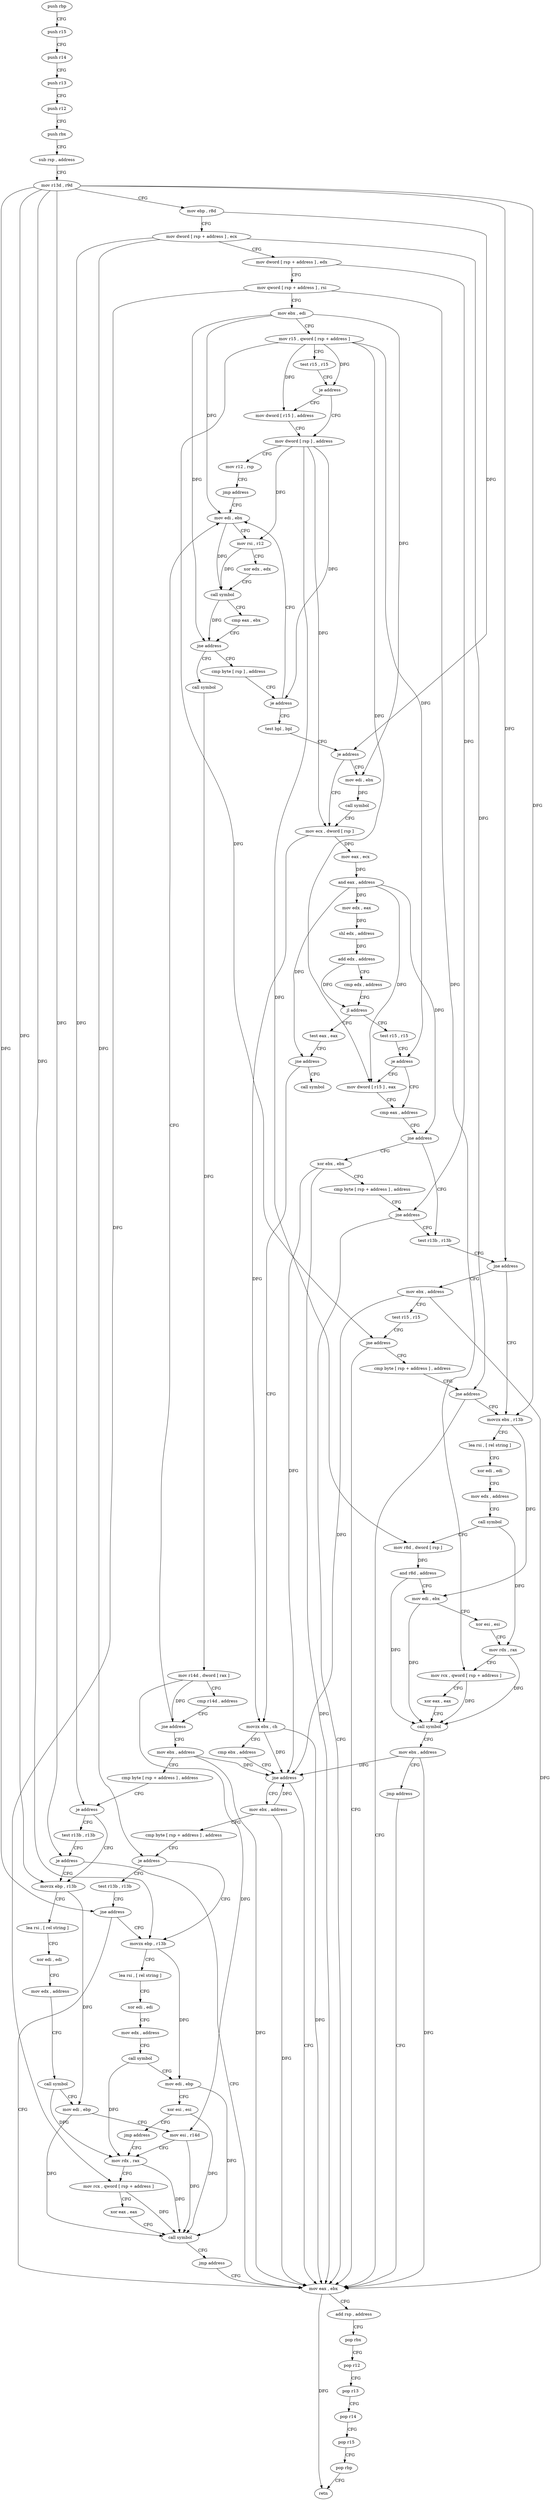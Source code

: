 digraph "func" {
"259680" [label = "push rbp" ]
"259681" [label = "push r15" ]
"259683" [label = "push r14" ]
"259685" [label = "push r13" ]
"259687" [label = "push r12" ]
"259689" [label = "push rbx" ]
"259690" [label = "sub rsp , address" ]
"259694" [label = "mov r13d , r9d" ]
"259697" [label = "mov ebp , r8d" ]
"259700" [label = "mov dword [ rsp + address ] , ecx" ]
"259704" [label = "mov dword [ rsp + address ] , edx" ]
"259708" [label = "mov qword [ rsp + address ] , rsi" ]
"259713" [label = "mov ebx , edi" ]
"259715" [label = "mov r15 , qword [ rsp + address ]" ]
"259720" [label = "test r15 , r15" ]
"259723" [label = "je address" ]
"259732" [label = "mov dword [ rsp ] , address" ]
"259725" [label = "mov dword [ r15 ] , address" ]
"259739" [label = "mov r12 , rsp" ]
"259742" [label = "jmp address" ]
"259762" [label = "mov edi , ebx" ]
"259764" [label = "mov rsi , r12" ]
"259767" [label = "xor edx , edx" ]
"259769" [label = "call symbol" ]
"259774" [label = "cmp eax , ebx" ]
"259776" [label = "jne address" ]
"259744" [label = "call symbol" ]
"259778" [label = "cmp byte [ rsp ] , address" ]
"259749" [label = "mov r14d , dword [ rax ]" ]
"259752" [label = "cmp r14d , address" ]
"259756" [label = "jne address" ]
"259940" [label = "mov ebx , address" ]
"259782" [label = "je address" ]
"259784" [label = "test bpl , bpl" ]
"259945" [label = "cmp byte [ rsp + address ] , address" ]
"259950" [label = "je address" ]
"259957" [label = "movzx ebp , r13b" ]
"259952" [label = "test r13b , r13b" ]
"259787" [label = "je address" ]
"259796" [label = "mov ecx , dword [ rsp ]" ]
"259789" [label = "mov edi , ebx" ]
"259961" [label = "lea rsi , [ rel string ]" ]
"259968" [label = "xor edi , edi" ]
"259970" [label = "mov edx , address" ]
"259975" [label = "call symbol" ]
"259980" [label = "mov edi , ebp" ]
"259982" [label = "mov esi , r14d" ]
"259985" [label = "mov rdx , rax" ]
"259955" [label = "je address" ]
"260031" [label = "mov eax , ebx" ]
"259799" [label = "mov eax , ecx" ]
"259801" [label = "and eax , address" ]
"259804" [label = "mov edx , eax" ]
"259806" [label = "shl edx , address" ]
"259809" [label = "add edx , address" ]
"259815" [label = "cmp edx , address" ]
"259821" [label = "jl address" ]
"260002" [label = "test eax , eax" ]
"259827" [label = "test r15 , r15" ]
"259791" [label = "call symbol" ]
"260033" [label = "add rsp , address" ]
"260037" [label = "pop rbx" ]
"260038" [label = "pop r12" ]
"260040" [label = "pop r13" ]
"260042" [label = "pop r14" ]
"260044" [label = "pop r15" ]
"260046" [label = "pop rbp" ]
"260047" [label = "retn" ]
"260004" [label = "jne address" ]
"260077" [label = "call symbol" ]
"260006" [label = "movzx ebx , ch" ]
"259830" [label = "je address" ]
"259835" [label = "cmp eax , address" ]
"259832" [label = "mov dword [ r15 ] , eax" ]
"260009" [label = "cmp ebx , address" ]
"260012" [label = "jne address" ]
"260014" [label = "mov ebx , address" ]
"259838" [label = "jne address" ]
"259853" [label = "test r13b , r13b" ]
"259840" [label = "xor ebx , ebx" ]
"260019" [label = "cmp byte [ rsp + address ] , address" ]
"260024" [label = "je address" ]
"260048" [label = "movzx ebp , r13b" ]
"260026" [label = "test r13b , r13b" ]
"259856" [label = "jne address" ]
"259883" [label = "movzx ebx , r13b" ]
"259858" [label = "mov ebx , address" ]
"259842" [label = "cmp byte [ rsp + address ] , address" ]
"259847" [label = "jne address" ]
"260052" [label = "lea rsi , [ rel string ]" ]
"260059" [label = "xor edi , edi" ]
"260061" [label = "mov edx , address" ]
"260066" [label = "call symbol" ]
"260071" [label = "mov edi , ebp" ]
"260073" [label = "xor esi , esi" ]
"260075" [label = "jmp address" ]
"260029" [label = "jne address" ]
"259887" [label = "lea rsi , [ rel string ]" ]
"259894" [label = "xor edi , edi" ]
"259896" [label = "mov edx , address" ]
"259901" [label = "call symbol" ]
"259906" [label = "mov r8d , dword [ rsp ]" ]
"259910" [label = "and r8d , address" ]
"259914" [label = "mov edi , ebx" ]
"259916" [label = "xor esi , esi" ]
"259918" [label = "mov rdx , rax" ]
"259921" [label = "mov rcx , qword [ rsp + address ]" ]
"259926" [label = "xor eax , eax" ]
"259928" [label = "call symbol" ]
"259933" [label = "mov ebx , address" ]
"259938" [label = "jmp address" ]
"259863" [label = "test r15 , r15" ]
"259866" [label = "jne address" ]
"259872" [label = "cmp byte [ rsp + address ] , address" ]
"259988" [label = "mov rcx , qword [ rsp + address ]" ]
"259993" [label = "xor eax , eax" ]
"259995" [label = "call symbol" ]
"260000" [label = "jmp address" ]
"259877" [label = "jne address" ]
"259680" -> "259681" [ label = "CFG" ]
"259681" -> "259683" [ label = "CFG" ]
"259683" -> "259685" [ label = "CFG" ]
"259685" -> "259687" [ label = "CFG" ]
"259687" -> "259689" [ label = "CFG" ]
"259689" -> "259690" [ label = "CFG" ]
"259690" -> "259694" [ label = "CFG" ]
"259694" -> "259697" [ label = "CFG" ]
"259694" -> "259957" [ label = "DFG" ]
"259694" -> "259955" [ label = "DFG" ]
"259694" -> "259856" [ label = "DFG" ]
"259694" -> "260048" [ label = "DFG" ]
"259694" -> "260029" [ label = "DFG" ]
"259694" -> "259883" [ label = "DFG" ]
"259697" -> "259700" [ label = "CFG" ]
"259697" -> "259787" [ label = "DFG" ]
"259700" -> "259704" [ label = "CFG" ]
"259700" -> "259950" [ label = "DFG" ]
"259700" -> "260024" [ label = "DFG" ]
"259700" -> "259877" [ label = "DFG" ]
"259704" -> "259708" [ label = "CFG" ]
"259704" -> "259847" [ label = "DFG" ]
"259708" -> "259713" [ label = "CFG" ]
"259708" -> "259988" [ label = "DFG" ]
"259708" -> "259921" [ label = "DFG" ]
"259713" -> "259715" [ label = "CFG" ]
"259713" -> "259762" [ label = "DFG" ]
"259713" -> "259776" [ label = "DFG" ]
"259713" -> "259789" [ label = "DFG" ]
"259715" -> "259720" [ label = "CFG" ]
"259715" -> "259723" [ label = "DFG" ]
"259715" -> "259725" [ label = "DFG" ]
"259715" -> "259830" [ label = "DFG" ]
"259715" -> "259832" [ label = "DFG" ]
"259715" -> "259866" [ label = "DFG" ]
"259720" -> "259723" [ label = "CFG" ]
"259723" -> "259732" [ label = "CFG" ]
"259723" -> "259725" [ label = "CFG" ]
"259732" -> "259739" [ label = "CFG" ]
"259732" -> "259782" [ label = "DFG" ]
"259732" -> "259796" [ label = "DFG" ]
"259732" -> "259906" [ label = "DFG" ]
"259732" -> "259764" [ label = "DFG" ]
"259725" -> "259732" [ label = "CFG" ]
"259739" -> "259742" [ label = "CFG" ]
"259742" -> "259762" [ label = "CFG" ]
"259762" -> "259764" [ label = "CFG" ]
"259762" -> "259769" [ label = "DFG" ]
"259764" -> "259767" [ label = "CFG" ]
"259764" -> "259769" [ label = "DFG" ]
"259767" -> "259769" [ label = "CFG" ]
"259769" -> "259774" [ label = "CFG" ]
"259769" -> "259776" [ label = "DFG" ]
"259774" -> "259776" [ label = "CFG" ]
"259776" -> "259744" [ label = "CFG" ]
"259776" -> "259778" [ label = "CFG" ]
"259744" -> "259749" [ label = "DFG" ]
"259778" -> "259782" [ label = "CFG" ]
"259749" -> "259752" [ label = "CFG" ]
"259749" -> "259756" [ label = "DFG" ]
"259749" -> "259982" [ label = "DFG" ]
"259752" -> "259756" [ label = "CFG" ]
"259756" -> "259940" [ label = "CFG" ]
"259756" -> "259762" [ label = "CFG" ]
"259940" -> "259945" [ label = "CFG" ]
"259940" -> "260031" [ label = "DFG" ]
"259940" -> "260012" [ label = "DFG" ]
"259782" -> "259762" [ label = "CFG" ]
"259782" -> "259784" [ label = "CFG" ]
"259784" -> "259787" [ label = "CFG" ]
"259945" -> "259950" [ label = "CFG" ]
"259950" -> "259957" [ label = "CFG" ]
"259950" -> "259952" [ label = "CFG" ]
"259957" -> "259961" [ label = "CFG" ]
"259957" -> "259980" [ label = "DFG" ]
"259952" -> "259955" [ label = "CFG" ]
"259787" -> "259796" [ label = "CFG" ]
"259787" -> "259789" [ label = "CFG" ]
"259796" -> "259799" [ label = "DFG" ]
"259796" -> "260006" [ label = "DFG" ]
"259789" -> "259791" [ label = "DFG" ]
"259961" -> "259968" [ label = "CFG" ]
"259968" -> "259970" [ label = "CFG" ]
"259970" -> "259975" [ label = "CFG" ]
"259975" -> "259980" [ label = "CFG" ]
"259975" -> "259985" [ label = "DFG" ]
"259980" -> "259982" [ label = "CFG" ]
"259980" -> "259995" [ label = "DFG" ]
"259982" -> "259985" [ label = "CFG" ]
"259982" -> "259995" [ label = "DFG" ]
"259985" -> "259988" [ label = "CFG" ]
"259985" -> "259995" [ label = "DFG" ]
"259955" -> "260031" [ label = "CFG" ]
"259955" -> "259957" [ label = "CFG" ]
"260031" -> "260033" [ label = "CFG" ]
"260031" -> "260047" [ label = "DFG" ]
"259799" -> "259801" [ label = "DFG" ]
"259801" -> "259804" [ label = "DFG" ]
"259801" -> "260004" [ label = "DFG" ]
"259801" -> "259838" [ label = "DFG" ]
"259801" -> "259832" [ label = "DFG" ]
"259804" -> "259806" [ label = "DFG" ]
"259806" -> "259809" [ label = "DFG" ]
"259809" -> "259815" [ label = "CFG" ]
"259809" -> "259821" [ label = "DFG" ]
"259815" -> "259821" [ label = "CFG" ]
"259821" -> "260002" [ label = "CFG" ]
"259821" -> "259827" [ label = "CFG" ]
"260002" -> "260004" [ label = "CFG" ]
"259827" -> "259830" [ label = "CFG" ]
"259791" -> "259796" [ label = "CFG" ]
"260033" -> "260037" [ label = "CFG" ]
"260037" -> "260038" [ label = "CFG" ]
"260038" -> "260040" [ label = "CFG" ]
"260040" -> "260042" [ label = "CFG" ]
"260042" -> "260044" [ label = "CFG" ]
"260044" -> "260046" [ label = "CFG" ]
"260046" -> "260047" [ label = "CFG" ]
"260004" -> "260077" [ label = "CFG" ]
"260004" -> "260006" [ label = "CFG" ]
"260006" -> "260009" [ label = "CFG" ]
"260006" -> "260031" [ label = "DFG" ]
"260006" -> "260012" [ label = "DFG" ]
"259830" -> "259835" [ label = "CFG" ]
"259830" -> "259832" [ label = "CFG" ]
"259835" -> "259838" [ label = "CFG" ]
"259832" -> "259835" [ label = "CFG" ]
"260009" -> "260012" [ label = "CFG" ]
"260012" -> "260031" [ label = "CFG" ]
"260012" -> "260014" [ label = "CFG" ]
"260014" -> "260019" [ label = "CFG" ]
"260014" -> "260031" [ label = "DFG" ]
"260014" -> "260012" [ label = "DFG" ]
"259838" -> "259853" [ label = "CFG" ]
"259838" -> "259840" [ label = "CFG" ]
"259853" -> "259856" [ label = "CFG" ]
"259840" -> "259842" [ label = "CFG" ]
"259840" -> "260031" [ label = "DFG" ]
"259840" -> "260012" [ label = "DFG" ]
"260019" -> "260024" [ label = "CFG" ]
"260024" -> "260048" [ label = "CFG" ]
"260024" -> "260026" [ label = "CFG" ]
"260048" -> "260052" [ label = "CFG" ]
"260048" -> "260071" [ label = "DFG" ]
"260026" -> "260029" [ label = "CFG" ]
"259856" -> "259883" [ label = "CFG" ]
"259856" -> "259858" [ label = "CFG" ]
"259883" -> "259887" [ label = "CFG" ]
"259883" -> "259914" [ label = "DFG" ]
"259858" -> "259863" [ label = "CFG" ]
"259858" -> "260031" [ label = "DFG" ]
"259858" -> "260012" [ label = "DFG" ]
"259842" -> "259847" [ label = "CFG" ]
"259847" -> "260031" [ label = "CFG" ]
"259847" -> "259853" [ label = "CFG" ]
"260052" -> "260059" [ label = "CFG" ]
"260059" -> "260061" [ label = "CFG" ]
"260061" -> "260066" [ label = "CFG" ]
"260066" -> "260071" [ label = "CFG" ]
"260066" -> "259985" [ label = "DFG" ]
"260071" -> "260073" [ label = "CFG" ]
"260071" -> "259995" [ label = "DFG" ]
"260073" -> "260075" [ label = "CFG" ]
"260073" -> "259995" [ label = "DFG" ]
"260075" -> "259985" [ label = "CFG" ]
"260029" -> "260048" [ label = "CFG" ]
"260029" -> "260031" [ label = "CFG" ]
"259887" -> "259894" [ label = "CFG" ]
"259894" -> "259896" [ label = "CFG" ]
"259896" -> "259901" [ label = "CFG" ]
"259901" -> "259906" [ label = "CFG" ]
"259901" -> "259918" [ label = "DFG" ]
"259906" -> "259910" [ label = "DFG" ]
"259910" -> "259914" [ label = "CFG" ]
"259910" -> "259928" [ label = "DFG" ]
"259914" -> "259916" [ label = "CFG" ]
"259914" -> "259928" [ label = "DFG" ]
"259916" -> "259918" [ label = "CFG" ]
"259918" -> "259921" [ label = "CFG" ]
"259918" -> "259928" [ label = "DFG" ]
"259921" -> "259926" [ label = "CFG" ]
"259921" -> "259928" [ label = "DFG" ]
"259926" -> "259928" [ label = "CFG" ]
"259928" -> "259933" [ label = "CFG" ]
"259933" -> "259938" [ label = "CFG" ]
"259933" -> "260031" [ label = "DFG" ]
"259933" -> "260012" [ label = "DFG" ]
"259938" -> "260031" [ label = "CFG" ]
"259863" -> "259866" [ label = "CFG" ]
"259866" -> "260031" [ label = "CFG" ]
"259866" -> "259872" [ label = "CFG" ]
"259872" -> "259877" [ label = "CFG" ]
"259988" -> "259993" [ label = "CFG" ]
"259988" -> "259995" [ label = "DFG" ]
"259993" -> "259995" [ label = "CFG" ]
"259995" -> "260000" [ label = "CFG" ]
"260000" -> "260031" [ label = "CFG" ]
"259877" -> "260031" [ label = "CFG" ]
"259877" -> "259883" [ label = "CFG" ]
}
